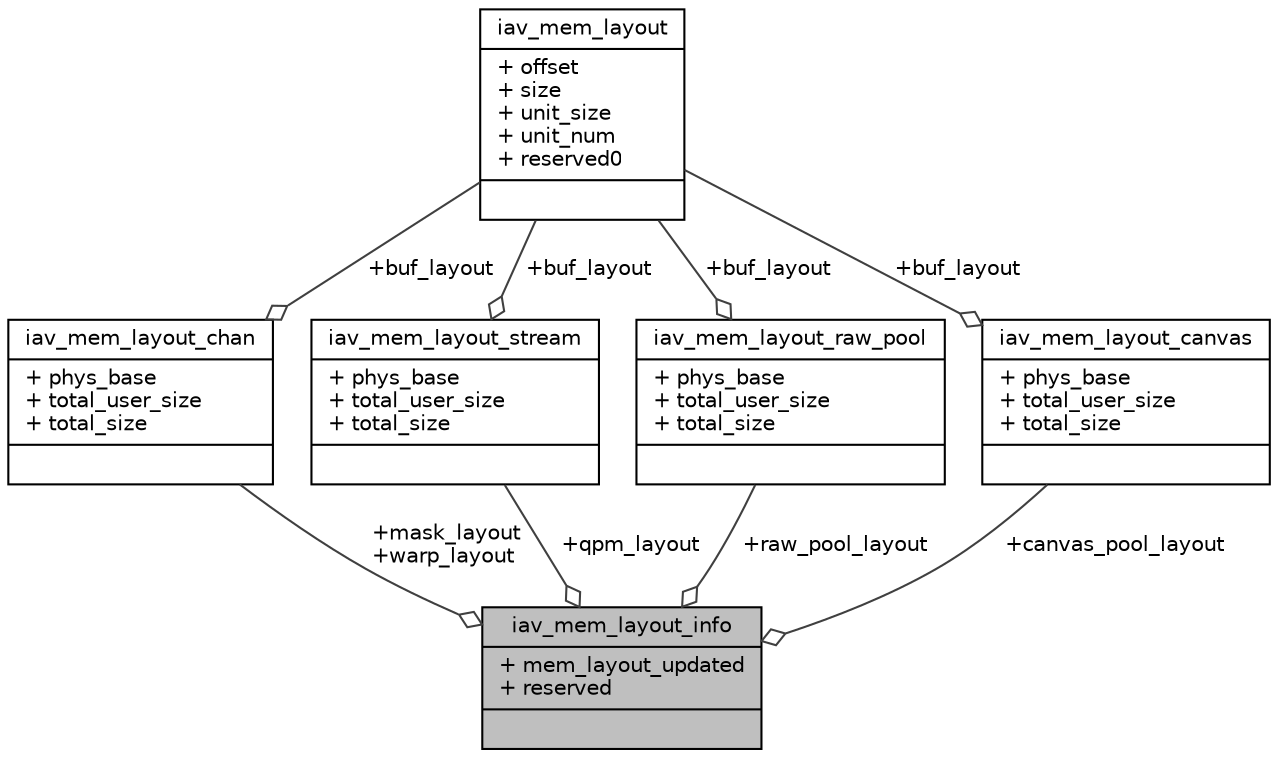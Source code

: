 digraph "iav_mem_layout_info"
{
 // INTERACTIVE_SVG=YES
 // LATEX_PDF_SIZE
  bgcolor="transparent";
  edge [fontname="Helvetica",fontsize="10",labelfontname="Helvetica",labelfontsize="10"];
  node [fontname="Helvetica",fontsize="10",shape=record];
  Node1 [label="{iav_mem_layout_info\n|+ mem_layout_updated\l+ reserved\l|}",height=0.2,width=0.4,color="black", fillcolor="grey75", style="filled", fontcolor="black",tooltip=" "];
  Node2 -> Node1 [color="grey25",fontsize="10",style="solid",label=" +mask_layout\n+warp_layout" ,arrowhead="odiamond",fontname="Helvetica"];
  Node2 [label="{iav_mem_layout_chan\n|+ phys_base\l+ total_user_size\l+ total_size\l|}",height=0.2,width=0.4,color="black",URL="$d3/d25/structiav__mem__layout__chan.html",tooltip=" "];
  Node3 -> Node2 [color="grey25",fontsize="10",style="solid",label=" +buf_layout" ,arrowhead="odiamond",fontname="Helvetica"];
  Node3 [label="{iav_mem_layout\n|+ offset\l+ size\l+ unit_size\l+ unit_num\l+ reserved0\l|}",height=0.2,width=0.4,color="black",URL="$df/d2e/structiav__mem__layout.html",tooltip=" "];
  Node4 -> Node1 [color="grey25",fontsize="10",style="solid",label=" +qpm_layout" ,arrowhead="odiamond",fontname="Helvetica"];
  Node4 [label="{iav_mem_layout_stream\n|+ phys_base\l+ total_user_size\l+ total_size\l|}",height=0.2,width=0.4,color="black",URL="$da/d49/structiav__mem__layout__stream.html",tooltip=" "];
  Node3 -> Node4 [color="grey25",fontsize="10",style="solid",label=" +buf_layout" ,arrowhead="odiamond",fontname="Helvetica"];
  Node5 -> Node1 [color="grey25",fontsize="10",style="solid",label=" +raw_pool_layout" ,arrowhead="odiamond",fontname="Helvetica"];
  Node5 [label="{iav_mem_layout_raw_pool\n|+ phys_base\l+ total_user_size\l+ total_size\l|}",height=0.2,width=0.4,color="black",URL="$d6/d27/structiav__mem__layout__raw__pool.html",tooltip=" "];
  Node3 -> Node5 [color="grey25",fontsize="10",style="solid",label=" +buf_layout" ,arrowhead="odiamond",fontname="Helvetica"];
  Node6 -> Node1 [color="grey25",fontsize="10",style="solid",label=" +canvas_pool_layout" ,arrowhead="odiamond",fontname="Helvetica"];
  Node6 [label="{iav_mem_layout_canvas\n|+ phys_base\l+ total_user_size\l+ total_size\l|}",height=0.2,width=0.4,color="black",URL="$d2/dd3/structiav__mem__layout__canvas.html",tooltip=" "];
  Node3 -> Node6 [color="grey25",fontsize="10",style="solid",label=" +buf_layout" ,arrowhead="odiamond",fontname="Helvetica"];
}

